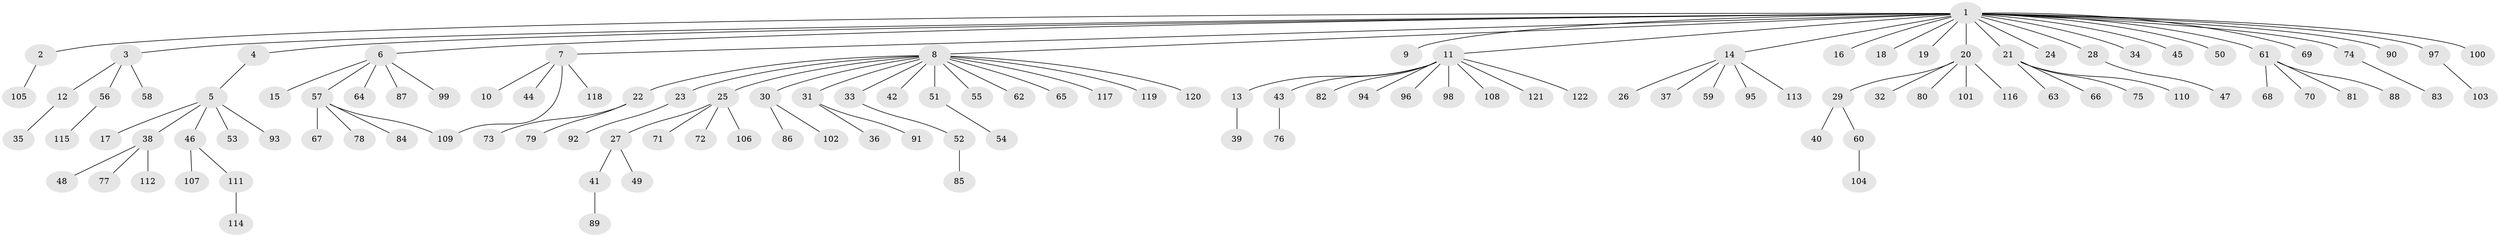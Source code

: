 // coarse degree distribution, {25: 0.010309278350515464, 1: 0.7319587628865979, 4: 0.05154639175257732, 2: 0.12371134020618557, 5: 0.030927835051546393, 14: 0.010309278350515464, 10: 0.010309278350515464, 6: 0.020618556701030927, 3: 0.010309278350515464}
// Generated by graph-tools (version 1.1) at 2025/41/03/06/25 10:41:50]
// undirected, 122 vertices, 122 edges
graph export_dot {
graph [start="1"]
  node [color=gray90,style=filled];
  1;
  2;
  3;
  4;
  5;
  6;
  7;
  8;
  9;
  10;
  11;
  12;
  13;
  14;
  15;
  16;
  17;
  18;
  19;
  20;
  21;
  22;
  23;
  24;
  25;
  26;
  27;
  28;
  29;
  30;
  31;
  32;
  33;
  34;
  35;
  36;
  37;
  38;
  39;
  40;
  41;
  42;
  43;
  44;
  45;
  46;
  47;
  48;
  49;
  50;
  51;
  52;
  53;
  54;
  55;
  56;
  57;
  58;
  59;
  60;
  61;
  62;
  63;
  64;
  65;
  66;
  67;
  68;
  69;
  70;
  71;
  72;
  73;
  74;
  75;
  76;
  77;
  78;
  79;
  80;
  81;
  82;
  83;
  84;
  85;
  86;
  87;
  88;
  89;
  90;
  91;
  92;
  93;
  94;
  95;
  96;
  97;
  98;
  99;
  100;
  101;
  102;
  103;
  104;
  105;
  106;
  107;
  108;
  109;
  110;
  111;
  112;
  113;
  114;
  115;
  116;
  117;
  118;
  119;
  120;
  121;
  122;
  1 -- 2;
  1 -- 3;
  1 -- 4;
  1 -- 6;
  1 -- 7;
  1 -- 8;
  1 -- 9;
  1 -- 11;
  1 -- 14;
  1 -- 16;
  1 -- 18;
  1 -- 19;
  1 -- 20;
  1 -- 21;
  1 -- 24;
  1 -- 28;
  1 -- 34;
  1 -- 45;
  1 -- 50;
  1 -- 61;
  1 -- 69;
  1 -- 74;
  1 -- 90;
  1 -- 97;
  1 -- 100;
  2 -- 105;
  3 -- 12;
  3 -- 56;
  3 -- 58;
  4 -- 5;
  5 -- 17;
  5 -- 38;
  5 -- 46;
  5 -- 53;
  5 -- 93;
  6 -- 15;
  6 -- 57;
  6 -- 64;
  6 -- 87;
  6 -- 99;
  7 -- 10;
  7 -- 44;
  7 -- 109;
  7 -- 118;
  8 -- 22;
  8 -- 23;
  8 -- 25;
  8 -- 30;
  8 -- 31;
  8 -- 33;
  8 -- 42;
  8 -- 51;
  8 -- 55;
  8 -- 62;
  8 -- 65;
  8 -- 117;
  8 -- 119;
  8 -- 120;
  11 -- 13;
  11 -- 43;
  11 -- 82;
  11 -- 94;
  11 -- 96;
  11 -- 98;
  11 -- 108;
  11 -- 121;
  11 -- 122;
  12 -- 35;
  13 -- 39;
  14 -- 26;
  14 -- 37;
  14 -- 59;
  14 -- 95;
  14 -- 113;
  20 -- 29;
  20 -- 32;
  20 -- 80;
  20 -- 101;
  20 -- 116;
  21 -- 63;
  21 -- 66;
  21 -- 75;
  21 -- 110;
  22 -- 73;
  22 -- 79;
  23 -- 92;
  25 -- 27;
  25 -- 71;
  25 -- 72;
  25 -- 106;
  27 -- 41;
  27 -- 49;
  28 -- 47;
  29 -- 40;
  29 -- 60;
  30 -- 86;
  30 -- 102;
  31 -- 36;
  31 -- 91;
  33 -- 52;
  38 -- 48;
  38 -- 77;
  38 -- 112;
  41 -- 89;
  43 -- 76;
  46 -- 107;
  46 -- 111;
  51 -- 54;
  52 -- 85;
  56 -- 115;
  57 -- 67;
  57 -- 78;
  57 -- 84;
  57 -- 109;
  60 -- 104;
  61 -- 68;
  61 -- 70;
  61 -- 81;
  61 -- 88;
  74 -- 83;
  97 -- 103;
  111 -- 114;
}

